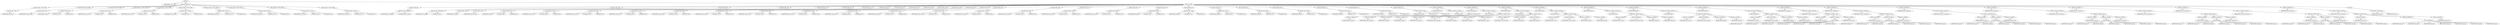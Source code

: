 digraph G {	
ranksep=.25;
	0 [label="MODULE"];
	1 [label="IDENTIFIERS:v_fltr_226x7"];
	0 -> 1;
	2 [label="VAR_DECLARE_LIST"];
	0 -> 2;
	3 [label="VAR_DECLARE  INPUT PORT"];
	2 -> 3;
	4 [label="VAR_DECLARE  INPUT"];
	3 -> 4;
	5 [label="IDENTIFIERS:tm3_clk_v0"];
	4 -> 5;
	16 [label="VAR_DECLARE  INPUT PORT"];
	2 -> 16;
	17 [label="VAR_DECLARE  INPUT"];
	16 -> 17;
	18 [label="IDENTIFIERS:vidin_new_data"];
	17 -> 18;
	29 [label="VAR_DECLARE  INPUT PORT"];
	2 -> 29;
	30 [label="VAR_DECLARE  INPUT"];
	29 -> 30;
	31 [label="IDENTIFIERS:vidin_in"];
	30 -> 31;
	32 [label="NUMBERS DEC:7"];
	30 -> 32;
	33 [label="NUMBERS DEC:0"];
	30 -> 33;
	42 [label="VAR_DECLARE  OUTPUT PORT"];
	2 -> 42;
	43 [label="VAR_DECLARE  OUTPUT"];
	42 -> 43;
	44 [label="IDENTIFIERS:vidin_out_f1"];
	43 -> 44;
	45 [label="NUMBERS DEC:15"];
	43 -> 45;
	46 [label="NUMBERS DEC:0"];
	43 -> 46;
	55 [label="VAR_DECLARE  OUTPUT PORT"];
	2 -> 55;
	56 [label="VAR_DECLARE  OUTPUT"];
	55 -> 56;
	57 [label="IDENTIFIERS:vidin_out_f2"];
	56 -> 57;
	58 [label="NUMBERS DEC:15"];
	56 -> 58;
	59 [label="NUMBERS DEC:0"];
	56 -> 59;
	68 [label="VAR_DECLARE  OUTPUT PORT"];
	2 -> 68;
	69 [label="VAR_DECLARE  OUTPUT"];
	68 -> 69;
	70 [label="IDENTIFIERS:vidin_out_f3"];
	69 -> 70;
	71 [label="NUMBERS DEC:15"];
	69 -> 71;
	72 [label="NUMBERS DEC:0"];
	69 -> 72;
	81 [label="VAR_DECLARE  OUTPUT PORT"];
	2 -> 81;
	82 [label="VAR_DECLARE  OUTPUT"];
	81 -> 82;
	83 [label="IDENTIFIERS:vidin_out_h1"];
	82 -> 83;
	84 [label="NUMBERS DEC:15"];
	82 -> 84;
	85 [label="NUMBERS DEC:0"];
	82 -> 85;
	94 [label="VAR_DECLARE  OUTPUT PORT"];
	2 -> 94;
	95 [label="VAR_DECLARE  OUTPUT"];
	94 -> 95;
	96 [label="IDENTIFIERS:vidin_out_h2"];
	95 -> 96;
	97 [label="NUMBERS DEC:15"];
	95 -> 97;
	98 [label="NUMBERS DEC:0"];
	95 -> 98;
	107 [label="VAR_DECLARE  OUTPUT PORT"];
	2 -> 107;
	108 [label="VAR_DECLARE  OUTPUT"];
	107 -> 108;
	109 [label="IDENTIFIERS:vidin_out_h3"];
	108 -> 109;
	110 [label="NUMBERS DEC:15"];
	108 -> 110;
	111 [label="NUMBERS DEC:0"];
	108 -> 111;
	120 [label="VAR_DECLARE  OUTPUT PORT"];
	2 -> 120;
	121 [label="VAR_DECLARE  OUTPUT"];
	120 -> 121;
	122 [label="IDENTIFIERS:vidin_out_h4"];
	121 -> 122;
	123 [label="NUMBERS DEC:15"];
	121 -> 123;
	124 [label="NUMBERS DEC:0"];
	121 -> 124;
	133 [label="MODULE_ITEMS"];
	0 -> 133;
	134 [label="VAR_DECLARE_LIST"];
	133 -> 134;
	135 [label="VAR_DECLARE  PARAMETER"];
	134 -> 135;
	136 [label="IDENTIFIERS:horiz_length"];
	135 -> 136;
	141 [label="NUMBERS HEX:11100010"];
	135 -> 141;
	142 [label="VAR_DECLARE_LIST"];
	133 -> 142;
	143 [label="VAR_DECLARE  PARAMETER"];
	142 -> 143;
	144 [label="IDENTIFIERS:vert_length"];
	143 -> 144;
	149 [label="NUMBERS HEX:111"];
	143 -> 149;
	150 [label="VAR_DECLARE_LIST"];
	133 -> 150;
	151 [label="VAR_DECLARE  INPUT"];
	150 -> 151;
	152 [label="IDENTIFIERS:tm3_clk_v0"];
	151 -> 152;
	158 [label="VAR_DECLARE_LIST"];
	133 -> 158;
	159 [label="VAR_DECLARE  INPUT"];
	158 -> 159;
	160 [label="IDENTIFIERS:vidin_new_data"];
	159 -> 160;
	166 [label="VAR_DECLARE_LIST"];
	133 -> 166;
	167 [label="VAR_DECLARE  INPUT"];
	166 -> 167;
	168 [label="IDENTIFIERS:vidin_in"];
	167 -> 168;
	169 [label="NUMBERS DEC:7"];
	167 -> 169;
	170 [label="NUMBERS DEC:0"];
	167 -> 170;
	174 [label="VAR_DECLARE_LIST"];
	133 -> 174;
	175 [label="VAR_DECLARE  OUTPUT"];
	174 -> 175;
	176 [label="IDENTIFIERS:vidin_out_f1"];
	175 -> 176;
	177 [label="NUMBERS DEC:15"];
	175 -> 177;
	178 [label="NUMBERS DEC:0"];
	175 -> 178;
	182 [label="VAR_DECLARE_LIST"];
	133 -> 182;
	183 [label="VAR_DECLARE  WIRE"];
	182 -> 183;
	184 [label="IDENTIFIERS:vidin_out_f1"];
	183 -> 184;
	185 [label="NUMBERS DEC:15"];
	183 -> 185;
	186 [label="NUMBERS DEC:0"];
	183 -> 186;
	190 [label="VAR_DECLARE_LIST"];
	133 -> 190;
	191 [label="VAR_DECLARE  OUTPUT"];
	190 -> 191;
	192 [label="IDENTIFIERS:vidin_out_f2"];
	191 -> 192;
	193 [label="NUMBERS DEC:15"];
	191 -> 193;
	194 [label="NUMBERS DEC:0"];
	191 -> 194;
	198 [label="VAR_DECLARE_LIST"];
	133 -> 198;
	199 [label="VAR_DECLARE  WIRE"];
	198 -> 199;
	200 [label="IDENTIFIERS:vidin_out_f2"];
	199 -> 200;
	201 [label="NUMBERS DEC:15"];
	199 -> 201;
	202 [label="NUMBERS DEC:0"];
	199 -> 202;
	206 [label="VAR_DECLARE_LIST"];
	133 -> 206;
	207 [label="VAR_DECLARE  OUTPUT"];
	206 -> 207;
	208 [label="IDENTIFIERS:vidin_out_f3"];
	207 -> 208;
	209 [label="NUMBERS DEC:15"];
	207 -> 209;
	210 [label="NUMBERS DEC:0"];
	207 -> 210;
	214 [label="VAR_DECLARE_LIST"];
	133 -> 214;
	215 [label="VAR_DECLARE  WIRE"];
	214 -> 215;
	216 [label="IDENTIFIERS:vidin_out_f3"];
	215 -> 216;
	217 [label="NUMBERS DEC:15"];
	215 -> 217;
	218 [label="NUMBERS DEC:0"];
	215 -> 218;
	222 [label="VAR_DECLARE_LIST"];
	133 -> 222;
	223 [label="VAR_DECLARE  OUTPUT"];
	222 -> 223;
	224 [label="IDENTIFIERS:vidin_out_h1"];
	223 -> 224;
	225 [label="NUMBERS DEC:15"];
	223 -> 225;
	226 [label="NUMBERS DEC:0"];
	223 -> 226;
	230 [label="VAR_DECLARE_LIST"];
	133 -> 230;
	231 [label="VAR_DECLARE  WIRE"];
	230 -> 231;
	232 [label="IDENTIFIERS:vidin_out_h1"];
	231 -> 232;
	233 [label="NUMBERS DEC:15"];
	231 -> 233;
	234 [label="NUMBERS DEC:0"];
	231 -> 234;
	238 [label="VAR_DECLARE_LIST"];
	133 -> 238;
	239 [label="VAR_DECLARE  OUTPUT"];
	238 -> 239;
	240 [label="IDENTIFIERS:vidin_out_h2"];
	239 -> 240;
	241 [label="NUMBERS DEC:15"];
	239 -> 241;
	242 [label="NUMBERS DEC:0"];
	239 -> 242;
	246 [label="VAR_DECLARE_LIST"];
	133 -> 246;
	247 [label="VAR_DECLARE  WIRE"];
	246 -> 247;
	248 [label="IDENTIFIERS:vidin_out_h2"];
	247 -> 248;
	249 [label="NUMBERS DEC:15"];
	247 -> 249;
	250 [label="NUMBERS DEC:0"];
	247 -> 250;
	254 [label="VAR_DECLARE_LIST"];
	133 -> 254;
	255 [label="VAR_DECLARE  OUTPUT"];
	254 -> 255;
	256 [label="IDENTIFIERS:vidin_out_h3"];
	255 -> 256;
	257 [label="NUMBERS DEC:15"];
	255 -> 257;
	258 [label="NUMBERS DEC:0"];
	255 -> 258;
	262 [label="VAR_DECLARE_LIST"];
	133 -> 262;
	263 [label="VAR_DECLARE  WIRE"];
	262 -> 263;
	264 [label="IDENTIFIERS:vidin_out_h3"];
	263 -> 264;
	265 [label="NUMBERS DEC:15"];
	263 -> 265;
	266 [label="NUMBERS DEC:0"];
	263 -> 266;
	270 [label="VAR_DECLARE_LIST"];
	133 -> 270;
	271 [label="VAR_DECLARE  OUTPUT"];
	270 -> 271;
	272 [label="IDENTIFIERS:vidin_out_h4"];
	271 -> 272;
	273 [label="NUMBERS DEC:15"];
	271 -> 273;
	274 [label="NUMBERS DEC:0"];
	271 -> 274;
	278 [label="VAR_DECLARE_LIST"];
	133 -> 278;
	279 [label="VAR_DECLARE  WIRE"];
	278 -> 279;
	280 [label="IDENTIFIERS:vidin_out_h4"];
	279 -> 280;
	281 [label="NUMBERS DEC:15"];
	279 -> 281;
	282 [label="NUMBERS DEC:0"];
	279 -> 282;
	286 [label="VAR_DECLARE_LIST"];
	133 -> 286;
	287 [label="VAR_DECLARE  WIRE"];
	286 -> 287;
	288 [label="IDENTIFIERS:buff_out0"];
	287 -> 288;
	289 [label="NUMBERS DEC:7"];
	287 -> 289;
	290 [label="NUMBERS DEC:0"];
	287 -> 290;
	294 [label="VAR_DECLARE_LIST"];
	133 -> 294;
	295 [label="VAR_DECLARE  WIRE"];
	294 -> 295;
	296 [label="IDENTIFIERS:buff_out1"];
	295 -> 296;
	297 [label="NUMBERS DEC:7"];
	295 -> 297;
	298 [label="NUMBERS DEC:0"];
	295 -> 298;
	302 [label="VAR_DECLARE_LIST"];
	133 -> 302;
	303 [label="VAR_DECLARE  WIRE"];
	302 -> 303;
	304 [label="IDENTIFIERS:buff_out2"];
	303 -> 304;
	305 [label="NUMBERS DEC:7"];
	303 -> 305;
	306 [label="NUMBERS DEC:0"];
	303 -> 306;
	310 [label="VAR_DECLARE_LIST"];
	133 -> 310;
	311 [label="VAR_DECLARE  WIRE"];
	310 -> 311;
	312 [label="IDENTIFIERS:buff_out3"];
	311 -> 312;
	313 [label="NUMBERS DEC:7"];
	311 -> 313;
	314 [label="NUMBERS DEC:0"];
	311 -> 314;
	318 [label="VAR_DECLARE_LIST"];
	133 -> 318;
	319 [label="VAR_DECLARE  WIRE"];
	318 -> 319;
	320 [label="IDENTIFIERS:buff_out4"];
	319 -> 320;
	321 [label="NUMBERS DEC:7"];
	319 -> 321;
	322 [label="NUMBERS DEC:0"];
	319 -> 322;
	326 [label="VAR_DECLARE_LIST"];
	133 -> 326;
	327 [label="VAR_DECLARE  WIRE"];
	326 -> 327;
	328 [label="IDENTIFIERS:buff_out5"];
	327 -> 328;
	329 [label="NUMBERS DEC:7"];
	327 -> 329;
	330 [label="NUMBERS DEC:0"];
	327 -> 330;
	334 [label="VAR_DECLARE_LIST"];
	133 -> 334;
	335 [label="VAR_DECLARE  WIRE"];
	334 -> 335;
	336 [label="IDENTIFIERS:buff_out6"];
	335 -> 336;
	337 [label="NUMBERS DEC:7"];
	335 -> 337;
	338 [label="NUMBERS DEC:0"];
	335 -> 338;
	342 [label="VAR_DECLARE_LIST"];
	133 -> 342;
	343 [label="VAR_DECLARE  WIRE"];
	342 -> 343;
	344 [label="IDENTIFIERS:buff_out7"];
	343 -> 344;
	345 [label="NUMBERS DEC:7"];
	343 -> 345;
	346 [label="NUMBERS DEC:0"];
	343 -> 346;
	350 [label="MODULE_INSTANCE"];
	133 -> 350;
	351 [label="IDENTIFIERS:fifo226"];
	350 -> 351;
	352 [label="MODULE_NAMED_INSTANCE"];
	350 -> 352;
	353 [label="IDENTIFIERS:fifo0"];
	352 -> 353;
	354 [label="MODULE_CONNECT_LIST"];
	352 -> 354;
	355 [label="MODULE_CONNECT"];
	354 -> 355;
	357 [label="IDENTIFIERS:tm3_clk_v0"];
	355 -> 357;
	358 [label="MODULE_CONNECT"];
	354 -> 358;
	360 [label="IDENTIFIERS:vidin_new_data"];
	358 -> 360;
	361 [label="MODULE_CONNECT"];
	354 -> 361;
	363 [label="IDENTIFIERS:buff_out0"];
	361 -> 363;
	364 [label="MODULE_CONNECT"];
	354 -> 364;
	366 [label="IDENTIFIERS:buff_out1"];
	364 -> 366;
	368 [label="MODULE_INSTANCE"];
	133 -> 368;
	369 [label="IDENTIFIERS:fifo226"];
	368 -> 369;
	370 [label="MODULE_NAMED_INSTANCE"];
	368 -> 370;
	371 [label="IDENTIFIERS:fifo1"];
	370 -> 371;
	372 [label="MODULE_CONNECT_LIST"];
	370 -> 372;
	373 [label="MODULE_CONNECT"];
	372 -> 373;
	375 [label="IDENTIFIERS:tm3_clk_v0"];
	373 -> 375;
	376 [label="MODULE_CONNECT"];
	372 -> 376;
	378 [label="IDENTIFIERS:vidin_new_data"];
	376 -> 378;
	379 [label="MODULE_CONNECT"];
	372 -> 379;
	381 [label="IDENTIFIERS:buff_out1"];
	379 -> 381;
	382 [label="MODULE_CONNECT"];
	372 -> 382;
	384 [label="IDENTIFIERS:buff_out2"];
	382 -> 384;
	386 [label="MODULE_INSTANCE"];
	133 -> 386;
	387 [label="IDENTIFIERS:fifo226"];
	386 -> 387;
	388 [label="MODULE_NAMED_INSTANCE"];
	386 -> 388;
	389 [label="IDENTIFIERS:fifo2"];
	388 -> 389;
	390 [label="MODULE_CONNECT_LIST"];
	388 -> 390;
	391 [label="MODULE_CONNECT"];
	390 -> 391;
	393 [label="IDENTIFIERS:tm3_clk_v0"];
	391 -> 393;
	394 [label="MODULE_CONNECT"];
	390 -> 394;
	396 [label="IDENTIFIERS:vidin_new_data"];
	394 -> 396;
	397 [label="MODULE_CONNECT"];
	390 -> 397;
	399 [label="IDENTIFIERS:buff_out2"];
	397 -> 399;
	400 [label="MODULE_CONNECT"];
	390 -> 400;
	402 [label="IDENTIFIERS:buff_out3"];
	400 -> 402;
	404 [label="MODULE_INSTANCE"];
	133 -> 404;
	405 [label="IDENTIFIERS:fifo226"];
	404 -> 405;
	406 [label="MODULE_NAMED_INSTANCE"];
	404 -> 406;
	407 [label="IDENTIFIERS:fifo3"];
	406 -> 407;
	408 [label="MODULE_CONNECT_LIST"];
	406 -> 408;
	409 [label="MODULE_CONNECT"];
	408 -> 409;
	411 [label="IDENTIFIERS:tm3_clk_v0"];
	409 -> 411;
	412 [label="MODULE_CONNECT"];
	408 -> 412;
	414 [label="IDENTIFIERS:vidin_new_data"];
	412 -> 414;
	415 [label="MODULE_CONNECT"];
	408 -> 415;
	417 [label="IDENTIFIERS:buff_out3"];
	415 -> 417;
	418 [label="MODULE_CONNECT"];
	408 -> 418;
	420 [label="IDENTIFIERS:buff_out4"];
	418 -> 420;
	422 [label="MODULE_INSTANCE"];
	133 -> 422;
	423 [label="IDENTIFIERS:fifo226"];
	422 -> 423;
	424 [label="MODULE_NAMED_INSTANCE"];
	422 -> 424;
	425 [label="IDENTIFIERS:fifo4"];
	424 -> 425;
	426 [label="MODULE_CONNECT_LIST"];
	424 -> 426;
	427 [label="MODULE_CONNECT"];
	426 -> 427;
	429 [label="IDENTIFIERS:tm3_clk_v0"];
	427 -> 429;
	430 [label="MODULE_CONNECT"];
	426 -> 430;
	432 [label="IDENTIFIERS:vidin_new_data"];
	430 -> 432;
	433 [label="MODULE_CONNECT"];
	426 -> 433;
	435 [label="IDENTIFIERS:buff_out4"];
	433 -> 435;
	436 [label="MODULE_CONNECT"];
	426 -> 436;
	438 [label="IDENTIFIERS:buff_out5"];
	436 -> 438;
	440 [label="MODULE_INSTANCE"];
	133 -> 440;
	441 [label="IDENTIFIERS:fifo226"];
	440 -> 441;
	442 [label="MODULE_NAMED_INSTANCE"];
	440 -> 442;
	443 [label="IDENTIFIERS:fifo5"];
	442 -> 443;
	444 [label="MODULE_CONNECT_LIST"];
	442 -> 444;
	445 [label="MODULE_CONNECT"];
	444 -> 445;
	447 [label="IDENTIFIERS:tm3_clk_v0"];
	445 -> 447;
	448 [label="MODULE_CONNECT"];
	444 -> 448;
	450 [label="IDENTIFIERS:vidin_new_data"];
	448 -> 450;
	451 [label="MODULE_CONNECT"];
	444 -> 451;
	453 [label="IDENTIFIERS:buff_out5"];
	451 -> 453;
	454 [label="MODULE_CONNECT"];
	444 -> 454;
	456 [label="IDENTIFIERS:buff_out6"];
	454 -> 456;
	458 [label="MODULE_INSTANCE"];
	133 -> 458;
	459 [label="IDENTIFIERS:fifo226"];
	458 -> 459;
	460 [label="MODULE_NAMED_INSTANCE"];
	458 -> 460;
	461 [label="IDENTIFIERS:fifo6"];
	460 -> 461;
	462 [label="MODULE_CONNECT_LIST"];
	460 -> 462;
	463 [label="MODULE_CONNECT"];
	462 -> 463;
	465 [label="IDENTIFIERS:tm3_clk_v0"];
	463 -> 465;
	466 [label="MODULE_CONNECT"];
	462 -> 466;
	468 [label="IDENTIFIERS:vidin_new_data"];
	466 -> 468;
	469 [label="MODULE_CONNECT"];
	462 -> 469;
	471 [label="IDENTIFIERS:buff_out6"];
	469 -> 471;
	472 [label="MODULE_CONNECT"];
	462 -> 472;
	474 [label="IDENTIFIERS:buff_out7"];
	472 -> 474;
	476 [label="MODULE_INSTANCE"];
	133 -> 476;
	477 [label="IDENTIFIERS:fltr_compute_f1"];
	476 -> 477;
	478 [label="MODULE_NAMED_INSTANCE"];
	476 -> 478;
	479 [label="IDENTIFIERS:inst_fltr_compute_f1"];
	478 -> 479;
	480 [label="MODULE_CONNECT_LIST"];
	478 -> 480;
	481 [label="MODULE_CONNECT"];
	480 -> 481;
	483 [label="IDENTIFIERS:tm3_clk_v0"];
	481 -> 483;
	484 [label="MODULE_CONNECT"];
	480 -> 484;
	486 [label="CONCATENATE"];
	484 -> 486;
	487 [label="IDENTIFIERS:buff_out1"];
	486 -> 487;
	488 [label="IDENTIFIERS:buff_out2"];
	486 -> 488;
	489 [label="IDENTIFIERS:buff_out3"];
	486 -> 489;
	490 [label="IDENTIFIERS:buff_out4"];
	486 -> 490;
	491 [label="IDENTIFIERS:buff_out5"];
	486 -> 491;
	492 [label="IDENTIFIERS:buff_out6"];
	486 -> 492;
	493 [label="IDENTIFIERS:buff_out7"];
	486 -> 493;
	494 [label="MODULE_CONNECT"];
	480 -> 494;
	496 [label="IDENTIFIERS:vidin_out_f1"];
	494 -> 496;
	498 [label="MODULE_INSTANCE"];
	133 -> 498;
	499 [label="IDENTIFIERS:fltr_compute_f2"];
	498 -> 499;
	500 [label="MODULE_NAMED_INSTANCE"];
	498 -> 500;
	501 [label="IDENTIFIERS:inst_fltr_compute_f2"];
	500 -> 501;
	502 [label="MODULE_CONNECT_LIST"];
	500 -> 502;
	503 [label="MODULE_CONNECT"];
	502 -> 503;
	505 [label="IDENTIFIERS:tm3_clk_v0"];
	503 -> 505;
	506 [label="MODULE_CONNECT"];
	502 -> 506;
	508 [label="CONCATENATE"];
	506 -> 508;
	509 [label="IDENTIFIERS:buff_out1"];
	508 -> 509;
	510 [label="IDENTIFIERS:buff_out2"];
	508 -> 510;
	511 [label="IDENTIFIERS:buff_out3"];
	508 -> 511;
	512 [label="IDENTIFIERS:buff_out4"];
	508 -> 512;
	513 [label="IDENTIFIERS:buff_out5"];
	508 -> 513;
	514 [label="IDENTIFIERS:buff_out6"];
	508 -> 514;
	515 [label="IDENTIFIERS:buff_out7"];
	508 -> 515;
	516 [label="MODULE_CONNECT"];
	502 -> 516;
	518 [label="IDENTIFIERS:vidin_out_f2"];
	516 -> 518;
	520 [label="MODULE_INSTANCE"];
	133 -> 520;
	521 [label="IDENTIFIERS:fltr_compute_f3"];
	520 -> 521;
	522 [label="MODULE_NAMED_INSTANCE"];
	520 -> 522;
	523 [label="IDENTIFIERS:inst_fltr_compute_f3"];
	522 -> 523;
	524 [label="MODULE_CONNECT_LIST"];
	522 -> 524;
	525 [label="MODULE_CONNECT"];
	524 -> 525;
	527 [label="IDENTIFIERS:tm3_clk_v0"];
	525 -> 527;
	528 [label="MODULE_CONNECT"];
	524 -> 528;
	530 [label="CONCATENATE"];
	528 -> 530;
	531 [label="IDENTIFIERS:buff_out1"];
	530 -> 531;
	532 [label="IDENTIFIERS:buff_out2"];
	530 -> 532;
	533 [label="IDENTIFIERS:buff_out3"];
	530 -> 533;
	534 [label="IDENTIFIERS:buff_out4"];
	530 -> 534;
	535 [label="IDENTIFIERS:buff_out5"];
	530 -> 535;
	536 [label="IDENTIFIERS:buff_out6"];
	530 -> 536;
	537 [label="IDENTIFIERS:buff_out7"];
	530 -> 537;
	538 [label="MODULE_CONNECT"];
	524 -> 538;
	540 [label="IDENTIFIERS:vidin_out_f3"];
	538 -> 540;
	542 [label="MODULE_INSTANCE"];
	133 -> 542;
	543 [label="IDENTIFIERS:fltr_compute_h1"];
	542 -> 543;
	544 [label="MODULE_NAMED_INSTANCE"];
	542 -> 544;
	545 [label="IDENTIFIERS:inst_fltr_compute_h1"];
	544 -> 545;
	546 [label="MODULE_CONNECT_LIST"];
	544 -> 546;
	547 [label="MODULE_CONNECT"];
	546 -> 547;
	549 [label="IDENTIFIERS:tm3_clk_v0"];
	547 -> 549;
	550 [label="MODULE_CONNECT"];
	546 -> 550;
	552 [label="CONCATENATE"];
	550 -> 552;
	553 [label="IDENTIFIERS:buff_out1"];
	552 -> 553;
	554 [label="IDENTIFIERS:buff_out2"];
	552 -> 554;
	555 [label="IDENTIFIERS:buff_out3"];
	552 -> 555;
	556 [label="IDENTIFIERS:buff_out4"];
	552 -> 556;
	557 [label="IDENTIFIERS:buff_out5"];
	552 -> 557;
	558 [label="IDENTIFIERS:buff_out6"];
	552 -> 558;
	559 [label="IDENTIFIERS:buff_out7"];
	552 -> 559;
	560 [label="MODULE_CONNECT"];
	546 -> 560;
	562 [label="IDENTIFIERS:vidin_out_h1"];
	560 -> 562;
	564 [label="MODULE_INSTANCE"];
	133 -> 564;
	565 [label="IDENTIFIERS:fltr_compute_h2"];
	564 -> 565;
	566 [label="MODULE_NAMED_INSTANCE"];
	564 -> 566;
	567 [label="IDENTIFIERS:inst_fltr_compute_h2"];
	566 -> 567;
	568 [label="MODULE_CONNECT_LIST"];
	566 -> 568;
	569 [label="MODULE_CONNECT"];
	568 -> 569;
	571 [label="IDENTIFIERS:tm3_clk_v0"];
	569 -> 571;
	572 [label="MODULE_CONNECT"];
	568 -> 572;
	574 [label="CONCATENATE"];
	572 -> 574;
	575 [label="IDENTIFIERS:buff_out1"];
	574 -> 575;
	576 [label="IDENTIFIERS:buff_out2"];
	574 -> 576;
	577 [label="IDENTIFIERS:buff_out3"];
	574 -> 577;
	578 [label="IDENTIFIERS:buff_out4"];
	574 -> 578;
	579 [label="IDENTIFIERS:buff_out5"];
	574 -> 579;
	580 [label="IDENTIFIERS:buff_out6"];
	574 -> 580;
	581 [label="IDENTIFIERS:buff_out7"];
	574 -> 581;
	582 [label="MODULE_CONNECT"];
	568 -> 582;
	584 [label="IDENTIFIERS:vidin_out_h2"];
	582 -> 584;
	586 [label="MODULE_INSTANCE"];
	133 -> 586;
	587 [label="IDENTIFIERS:fltr_compute_h3"];
	586 -> 587;
	588 [label="MODULE_NAMED_INSTANCE"];
	586 -> 588;
	589 [label="IDENTIFIERS:inst_fltr_compute_h3"];
	588 -> 589;
	590 [label="MODULE_CONNECT_LIST"];
	588 -> 590;
	591 [label="MODULE_CONNECT"];
	590 -> 591;
	593 [label="IDENTIFIERS:tm3_clk_v0"];
	591 -> 593;
	594 [label="MODULE_CONNECT"];
	590 -> 594;
	596 [label="CONCATENATE"];
	594 -> 596;
	597 [label="IDENTIFIERS:buff_out1"];
	596 -> 597;
	598 [label="IDENTIFIERS:buff_out2"];
	596 -> 598;
	599 [label="IDENTIFIERS:buff_out3"];
	596 -> 599;
	600 [label="IDENTIFIERS:buff_out4"];
	596 -> 600;
	601 [label="IDENTIFIERS:buff_out5"];
	596 -> 601;
	602 [label="IDENTIFIERS:buff_out6"];
	596 -> 602;
	603 [label="IDENTIFIERS:buff_out7"];
	596 -> 603;
	604 [label="MODULE_CONNECT"];
	590 -> 604;
	606 [label="IDENTIFIERS:vidin_out_h3"];
	604 -> 606;
	608 [label="MODULE_INSTANCE"];
	133 -> 608;
	609 [label="IDENTIFIERS:fltr_compute_h4"];
	608 -> 609;
	610 [label="MODULE_NAMED_INSTANCE"];
	608 -> 610;
	611 [label="IDENTIFIERS:inst_fltr_compute_h4"];
	610 -> 611;
	612 [label="MODULE_CONNECT_LIST"];
	610 -> 612;
	613 [label="MODULE_CONNECT"];
	612 -> 613;
	615 [label="IDENTIFIERS:tm3_clk_v0"];
	613 -> 615;
	616 [label="MODULE_CONNECT"];
	612 -> 616;
	618 [label="CONCATENATE"];
	616 -> 618;
	619 [label="IDENTIFIERS:buff_out1"];
	618 -> 619;
	620 [label="IDENTIFIERS:buff_out2"];
	618 -> 620;
	621 [label="IDENTIFIERS:buff_out3"];
	618 -> 621;
	622 [label="IDENTIFIERS:buff_out4"];
	618 -> 622;
	623 [label="IDENTIFIERS:buff_out5"];
	618 -> 623;
	624 [label="IDENTIFIERS:buff_out6"];
	618 -> 624;
	625 [label="IDENTIFIERS:buff_out7"];
	618 -> 625;
	626 [label="MODULE_CONNECT"];
	612 -> 626;
	628 [label="IDENTIFIERS:vidin_out_h4"];
	626 -> 628;
	630 [label="ASSIGN"];
	133 -> 630;
	631 [label="BLOCKING_STATEMENT"];
	630 -> 631;
	632 [label="IDENTIFIERS:buff_out0"];
	631 -> 632;
	633 [label="IDENTIFIERS:vidin_in"];
	631 -> 633;
}
